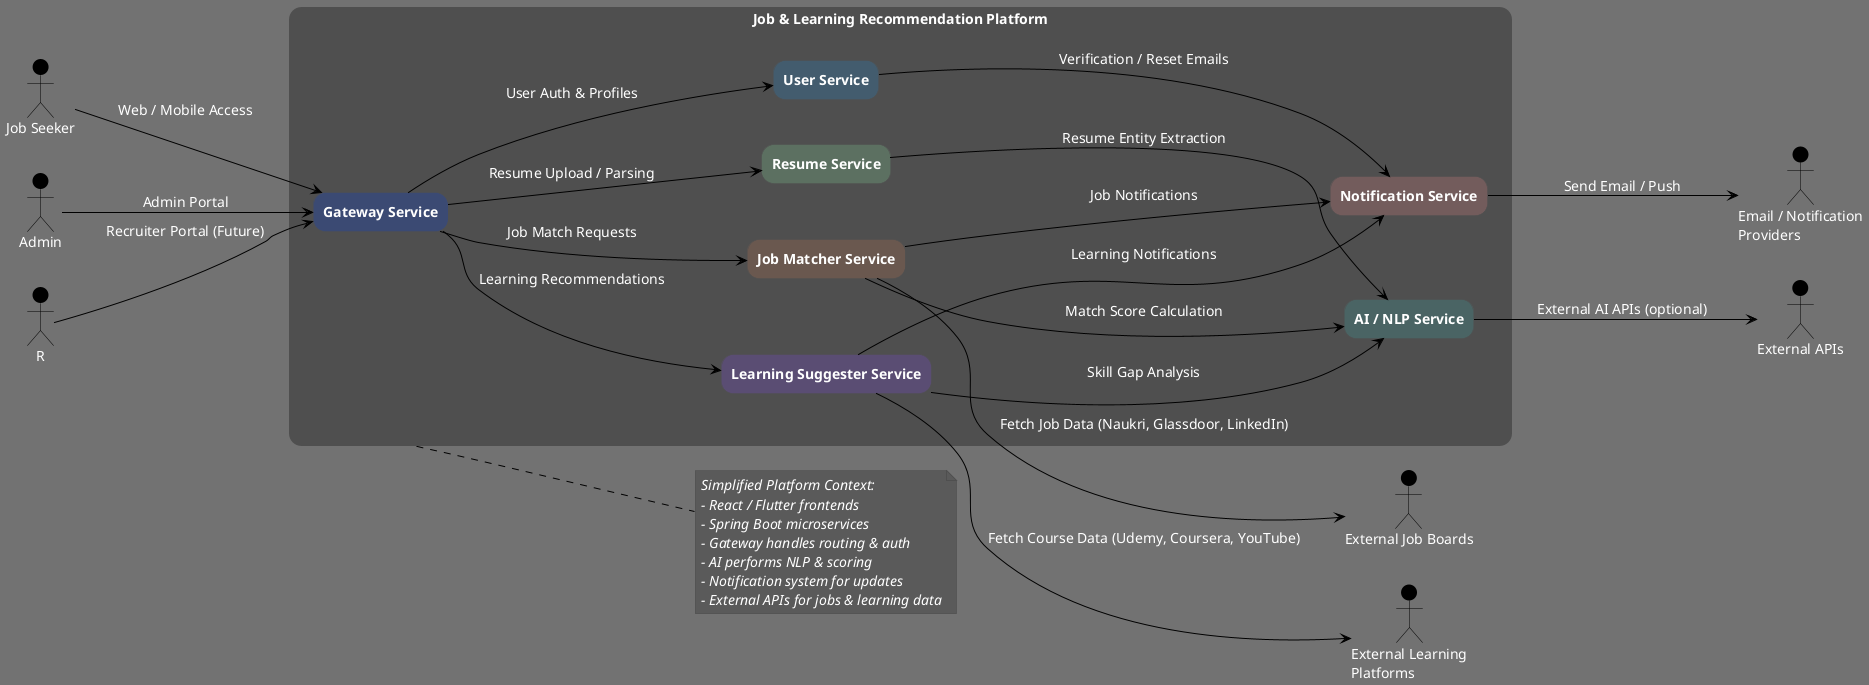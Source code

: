 @startuml Platform Context Diagram
left to right direction

' ====== Global Style ======
skinparam backgroundColor #727272ff
skinparam defaultFontName "Segoe UI"
skinparam defaultFontSize 14
skinparam shadowing false

' ====== Line & Border Styling ======
skinparam Arrow {
  Color #000000
  FontColor #ffffff
}
skinparam rectangle {
  BackgroundColor #4f4f4f
  BorderColor #4f4f4f
  FontColor #ffffff
  FontStyle bold
  RoundCorner 25
}
skinparam package {
  BackgroundColor #4f4f4f
  BorderColor #4f4f4f
  FontColor #ffffff
}
skinparam actor {
  FontColor #ffffff
  BackgroundColor #000000
  BorderColor #000000
  FontSize 14
}
skinparam note {
  BackgroundColor #5a5a5a
  FontColor #ffffff
  BorderColor #4f4f4f
  FontStyle italic
}

' ====== Actors ======
actor "Job Seeker" as JS
actor "Admin" as A
actor "External APIs" as API
actor "Email / Notification\nProviders" as NOTIF
actor "External Learning\nPlatforms" as LEARN
actor "External Job Boards" as JOBS

' ====== Central System ======
rectangle "Job & Learning Recommendation Platform" as SYSTEM {
  
  rectangle "Gateway Service" as GW #3b4a73
  rectangle "User Service" as US #435c6e
  rectangle "Resume Service" as RS #5c7061
  rectangle "Job Matcher Service" as JM #6a584f
  rectangle "Learning Suggester Service" as LS #5a4d73
  rectangle "AI / NLP Service" as AI #4a6464
  rectangle "Notification Service" as NS #735c5c
}

' ====== External Interactions ======
JS --> GW : "Web / Mobile Access"
A --> GW : "Admin Portal"
R --> GW : "Recruiter Portal (Future)"

GW --> US : "User Auth & Profiles"
GW --> RS : "Resume Upload / Parsing"
GW --> JM : "Job Match Requests"
GW --> LS : "Learning Recommendations"

RS --> AI : "Resume Entity Extraction"
JM --> AI : "Match Score Calculation"
LS --> AI : "Skill Gap Analysis"

US --> NS : "Verification / Reset Emails"
JM --> NS : "Job Notifications"
LS --> NS : "Learning Notifications"
NS --> NOTIF : "Send Email / Push"

AI --> API : "External AI APIs (optional)"
LS --> LEARN : "Fetch Course Data (Udemy, Coursera, YouTube)"
JM --> JOBS : "Fetch Job Data (Naukri, Glassdoor, LinkedIn)"

' ====== Notes ======
note right of SYSTEM
  Simplified Platform Context:
  - React / Flutter frontends
  - Spring Boot microservices
  - Gateway handles routing & auth
  - AI performs NLP & scoring
  - Notification system for updates
  - External APIs for jobs & learning data
end note

@enduml